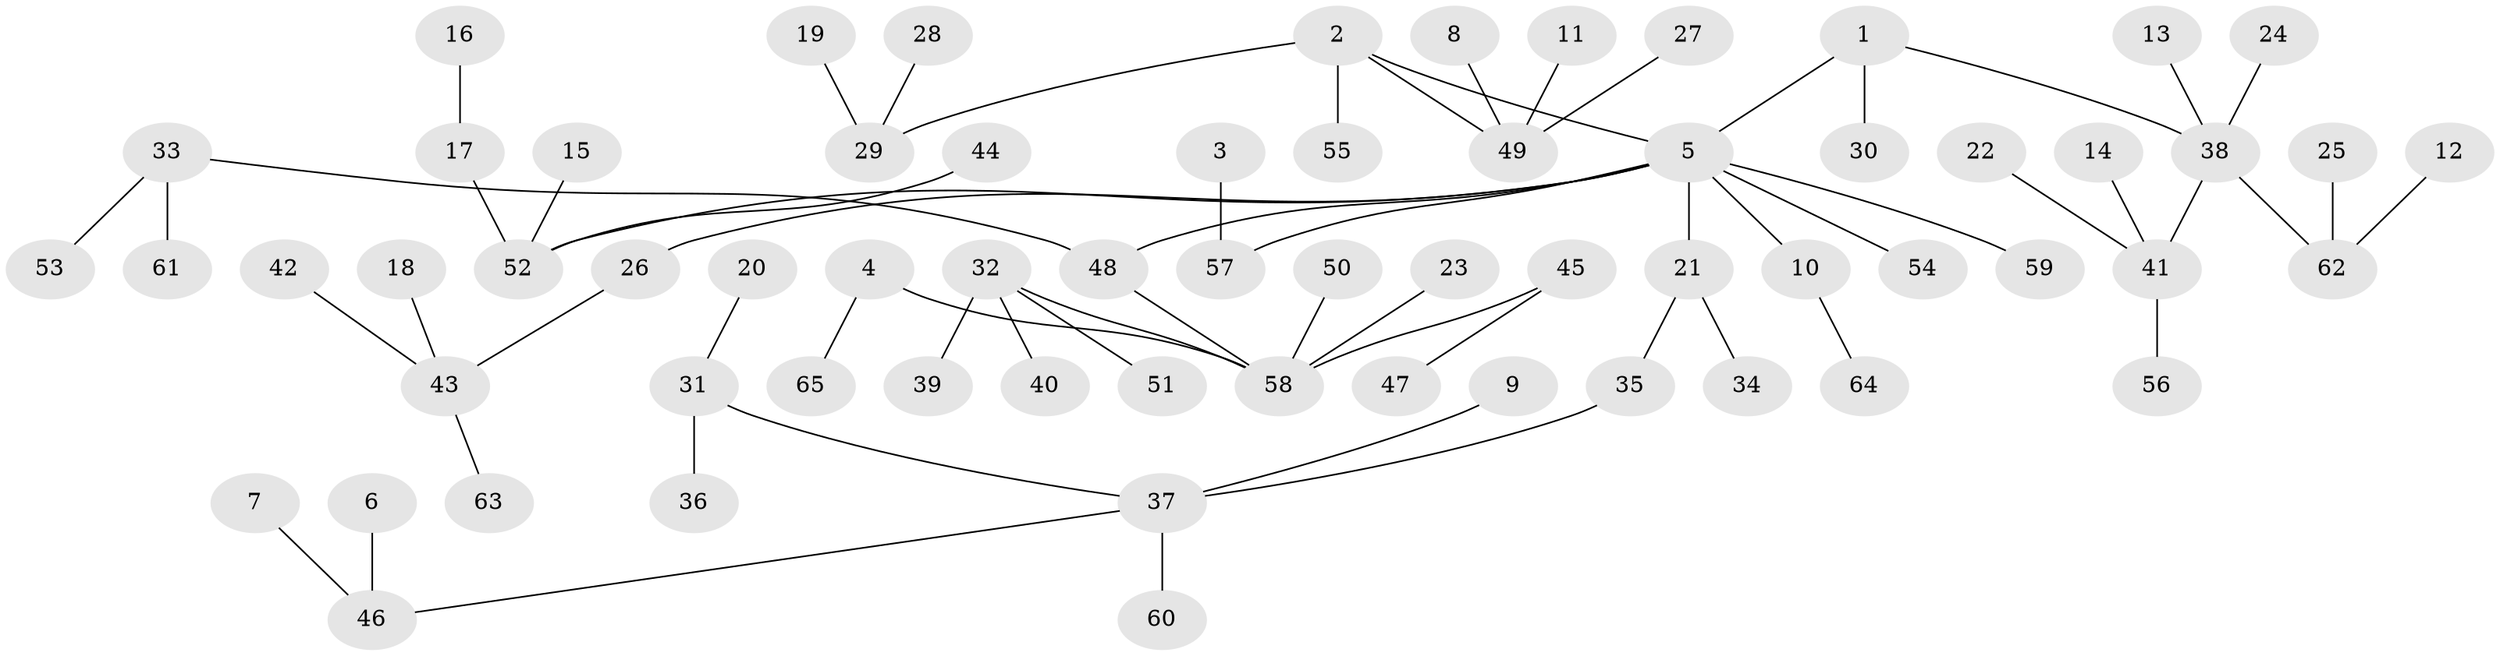 // original degree distribution, {5: 0.03076923076923077, 3: 0.13076923076923078, 6: 0.023076923076923078, 2: 0.2, 4: 0.07692307692307693, 8: 0.007692307692307693, 1: 0.5307692307692308}
// Generated by graph-tools (version 1.1) at 2025/50/03/09/25 03:50:24]
// undirected, 65 vertices, 64 edges
graph export_dot {
graph [start="1"]
  node [color=gray90,style=filled];
  1;
  2;
  3;
  4;
  5;
  6;
  7;
  8;
  9;
  10;
  11;
  12;
  13;
  14;
  15;
  16;
  17;
  18;
  19;
  20;
  21;
  22;
  23;
  24;
  25;
  26;
  27;
  28;
  29;
  30;
  31;
  32;
  33;
  34;
  35;
  36;
  37;
  38;
  39;
  40;
  41;
  42;
  43;
  44;
  45;
  46;
  47;
  48;
  49;
  50;
  51;
  52;
  53;
  54;
  55;
  56;
  57;
  58;
  59;
  60;
  61;
  62;
  63;
  64;
  65;
  1 -- 5 [weight=1.0];
  1 -- 30 [weight=1.0];
  1 -- 38 [weight=1.0];
  2 -- 5 [weight=1.0];
  2 -- 29 [weight=1.0];
  2 -- 49 [weight=1.0];
  2 -- 55 [weight=1.0];
  3 -- 57 [weight=1.0];
  4 -- 58 [weight=1.0];
  4 -- 65 [weight=1.0];
  5 -- 10 [weight=1.0];
  5 -- 21 [weight=1.0];
  5 -- 26 [weight=1.0];
  5 -- 48 [weight=1.0];
  5 -- 52 [weight=1.0];
  5 -- 54 [weight=1.0];
  5 -- 57 [weight=1.0];
  5 -- 59 [weight=1.0];
  6 -- 46 [weight=1.0];
  7 -- 46 [weight=1.0];
  8 -- 49 [weight=1.0];
  9 -- 37 [weight=1.0];
  10 -- 64 [weight=1.0];
  11 -- 49 [weight=1.0];
  12 -- 62 [weight=1.0];
  13 -- 38 [weight=1.0];
  14 -- 41 [weight=1.0];
  15 -- 52 [weight=1.0];
  16 -- 17 [weight=1.0];
  17 -- 52 [weight=1.0];
  18 -- 43 [weight=1.0];
  19 -- 29 [weight=1.0];
  20 -- 31 [weight=1.0];
  21 -- 34 [weight=1.0];
  21 -- 35 [weight=1.0];
  22 -- 41 [weight=1.0];
  23 -- 58 [weight=1.0];
  24 -- 38 [weight=1.0];
  25 -- 62 [weight=1.0];
  26 -- 43 [weight=1.0];
  27 -- 49 [weight=1.0];
  28 -- 29 [weight=1.0];
  31 -- 36 [weight=1.0];
  31 -- 37 [weight=1.0];
  32 -- 39 [weight=1.0];
  32 -- 40 [weight=1.0];
  32 -- 51 [weight=1.0];
  32 -- 58 [weight=1.0];
  33 -- 48 [weight=1.0];
  33 -- 53 [weight=1.0];
  33 -- 61 [weight=1.0];
  35 -- 37 [weight=1.0];
  37 -- 46 [weight=1.0];
  37 -- 60 [weight=1.0];
  38 -- 41 [weight=1.0];
  38 -- 62 [weight=1.0];
  41 -- 56 [weight=1.0];
  42 -- 43 [weight=1.0];
  43 -- 63 [weight=1.0];
  44 -- 52 [weight=1.0];
  45 -- 47 [weight=1.0];
  45 -- 58 [weight=1.0];
  48 -- 58 [weight=1.0];
  50 -- 58 [weight=1.0];
}
